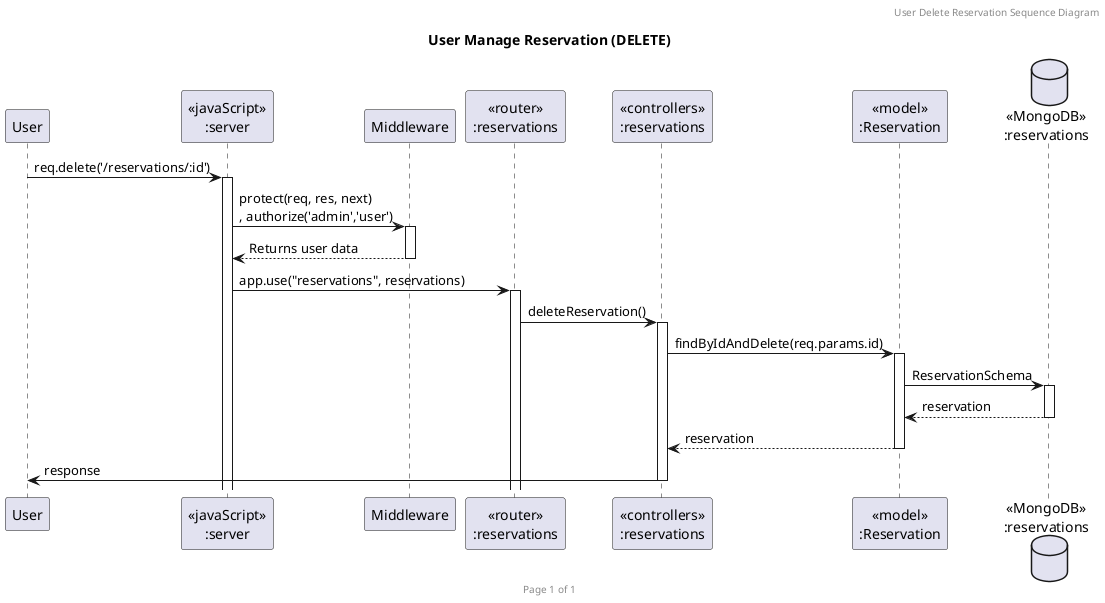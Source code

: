 @startuml User Manage Reservation (DELETE)

header User Delete Reservation Sequence Diagram
footer Page %page% of %lastpage%
title "User Manage Reservation (DELETE)"

participant "User" as client
participant "<<javaScript>>\n:server" as server
participant "Middleware" as middleware
participant "<<router>>\n:reservations" as routerReservations
participant "<<controllers>>\n:reservations" as controllerReservations
participant "<<model>>\n:Reservation" as modelReservation
database "<<MongoDB>>\n:reservations" as ReservationsDatabase

client->server ++:req.delete('/reservations/:id')
server -> middleware ++:protect(req, res, next)\n, authorize('admin','user')
middleware --> server --:Returns user data
server->routerReservations ++:app.use("reservations", reservations)
routerReservations -> controllerReservations ++:deleteReservation()
controllerReservations->modelReservation ++:findByIdAndDelete(req.params.id)
modelReservation ->ReservationsDatabase ++: ReservationSchema
ReservationsDatabase --> modelReservation --: reservation
controllerReservations <-- modelReservation --:reservation
controllerReservations->client --:response

@enduml
